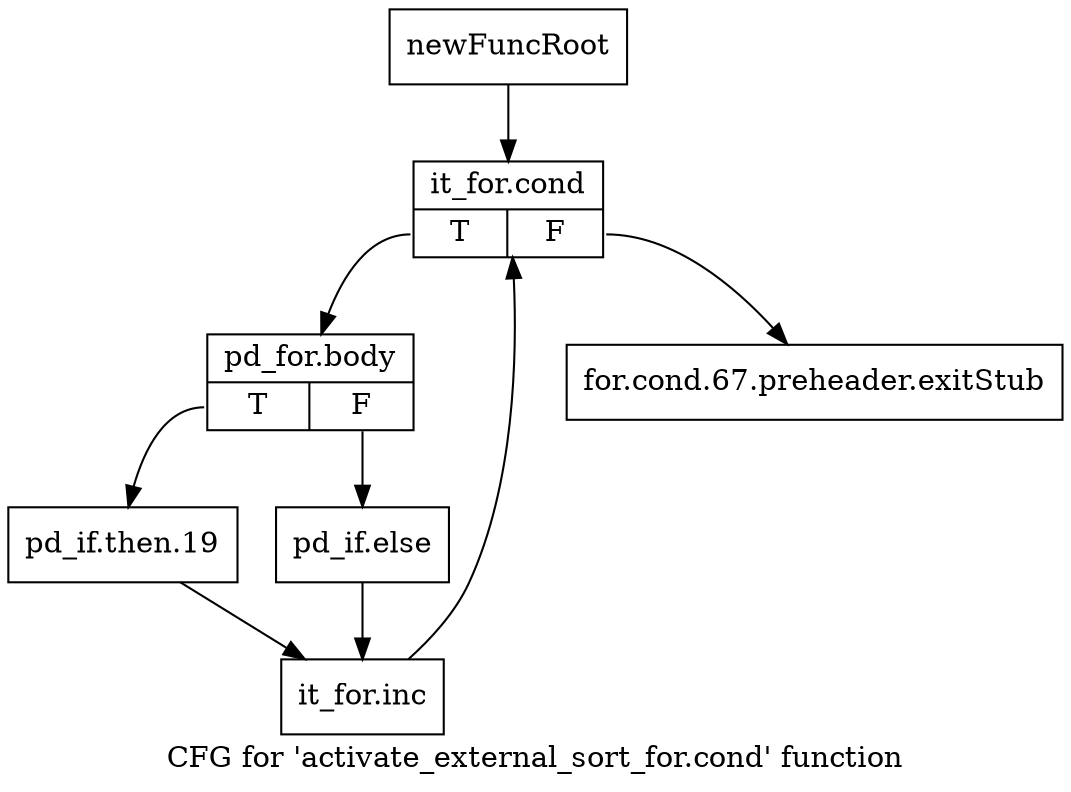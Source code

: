 digraph "CFG for 'activate_external_sort_for.cond' function" {
	label="CFG for 'activate_external_sort_for.cond' function";

	Node0x34be310 [shape=record,label="{newFuncRoot}"];
	Node0x34be310 -> Node0x34be3b0;
	Node0x34be360 [shape=record,label="{for.cond.67.preheader.exitStub}"];
	Node0x34be3b0 [shape=record,label="{it_for.cond|{<s0>T|<s1>F}}"];
	Node0x34be3b0:s0 -> Node0x34be400;
	Node0x34be3b0:s1 -> Node0x34be360;
	Node0x34be400 [shape=record,label="{pd_for.body|{<s0>T|<s1>F}}"];
	Node0x34be400:s0 -> Node0x34be4a0;
	Node0x34be400:s1 -> Node0x34be450;
	Node0x34be450 [shape=record,label="{pd_if.else}"];
	Node0x34be450 -> Node0x34be4f0;
	Node0x34be4a0 [shape=record,label="{pd_if.then.19}"];
	Node0x34be4a0 -> Node0x34be4f0;
	Node0x34be4f0 [shape=record,label="{it_for.inc}"];
	Node0x34be4f0 -> Node0x34be3b0;
}
